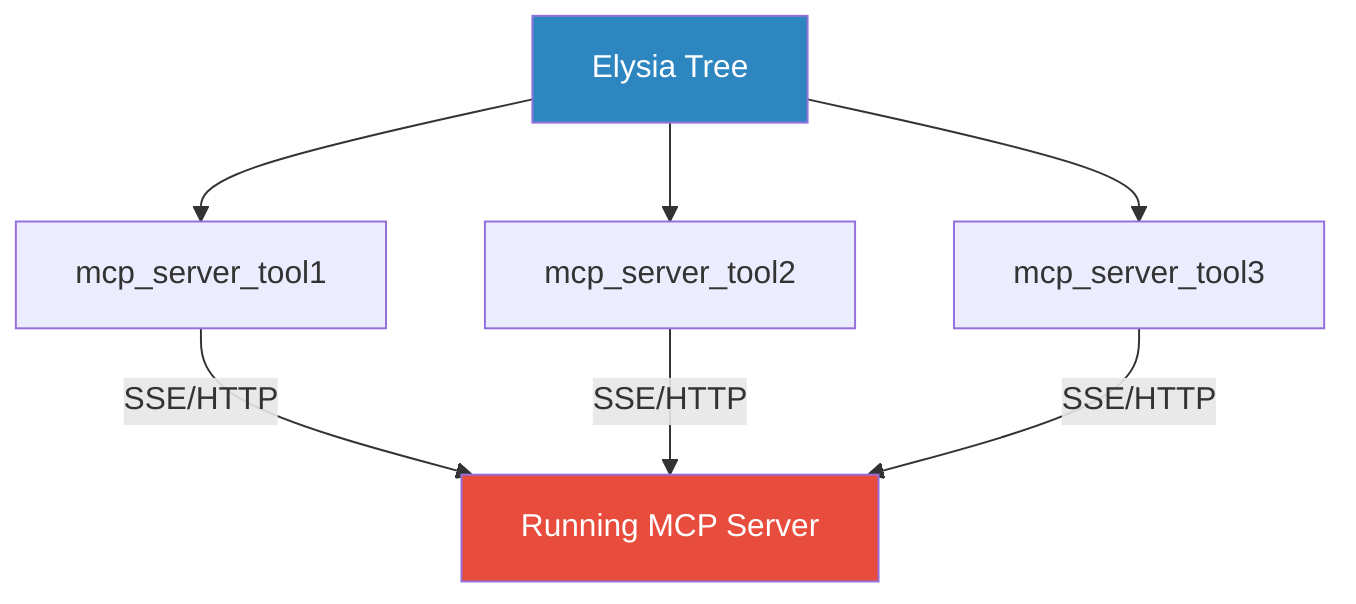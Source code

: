graph TB
    Tree[Elysia Tree] --> Tool1[mcp_server_tool1]
    Tree --> Tool2[mcp_server_tool2]
    Tree --> Tool3[mcp_server_tool3]
    
    Tool1 -->|SSE/HTTP| Server[Running MCP Server]
    Tool2 -->|SSE/HTTP| Server
    Tool3 -->|SSE/HTTP| Server
    
    style Tree fill:#2E86C1,color:#fff
    style Server fill:#E74C3C,color:#fff